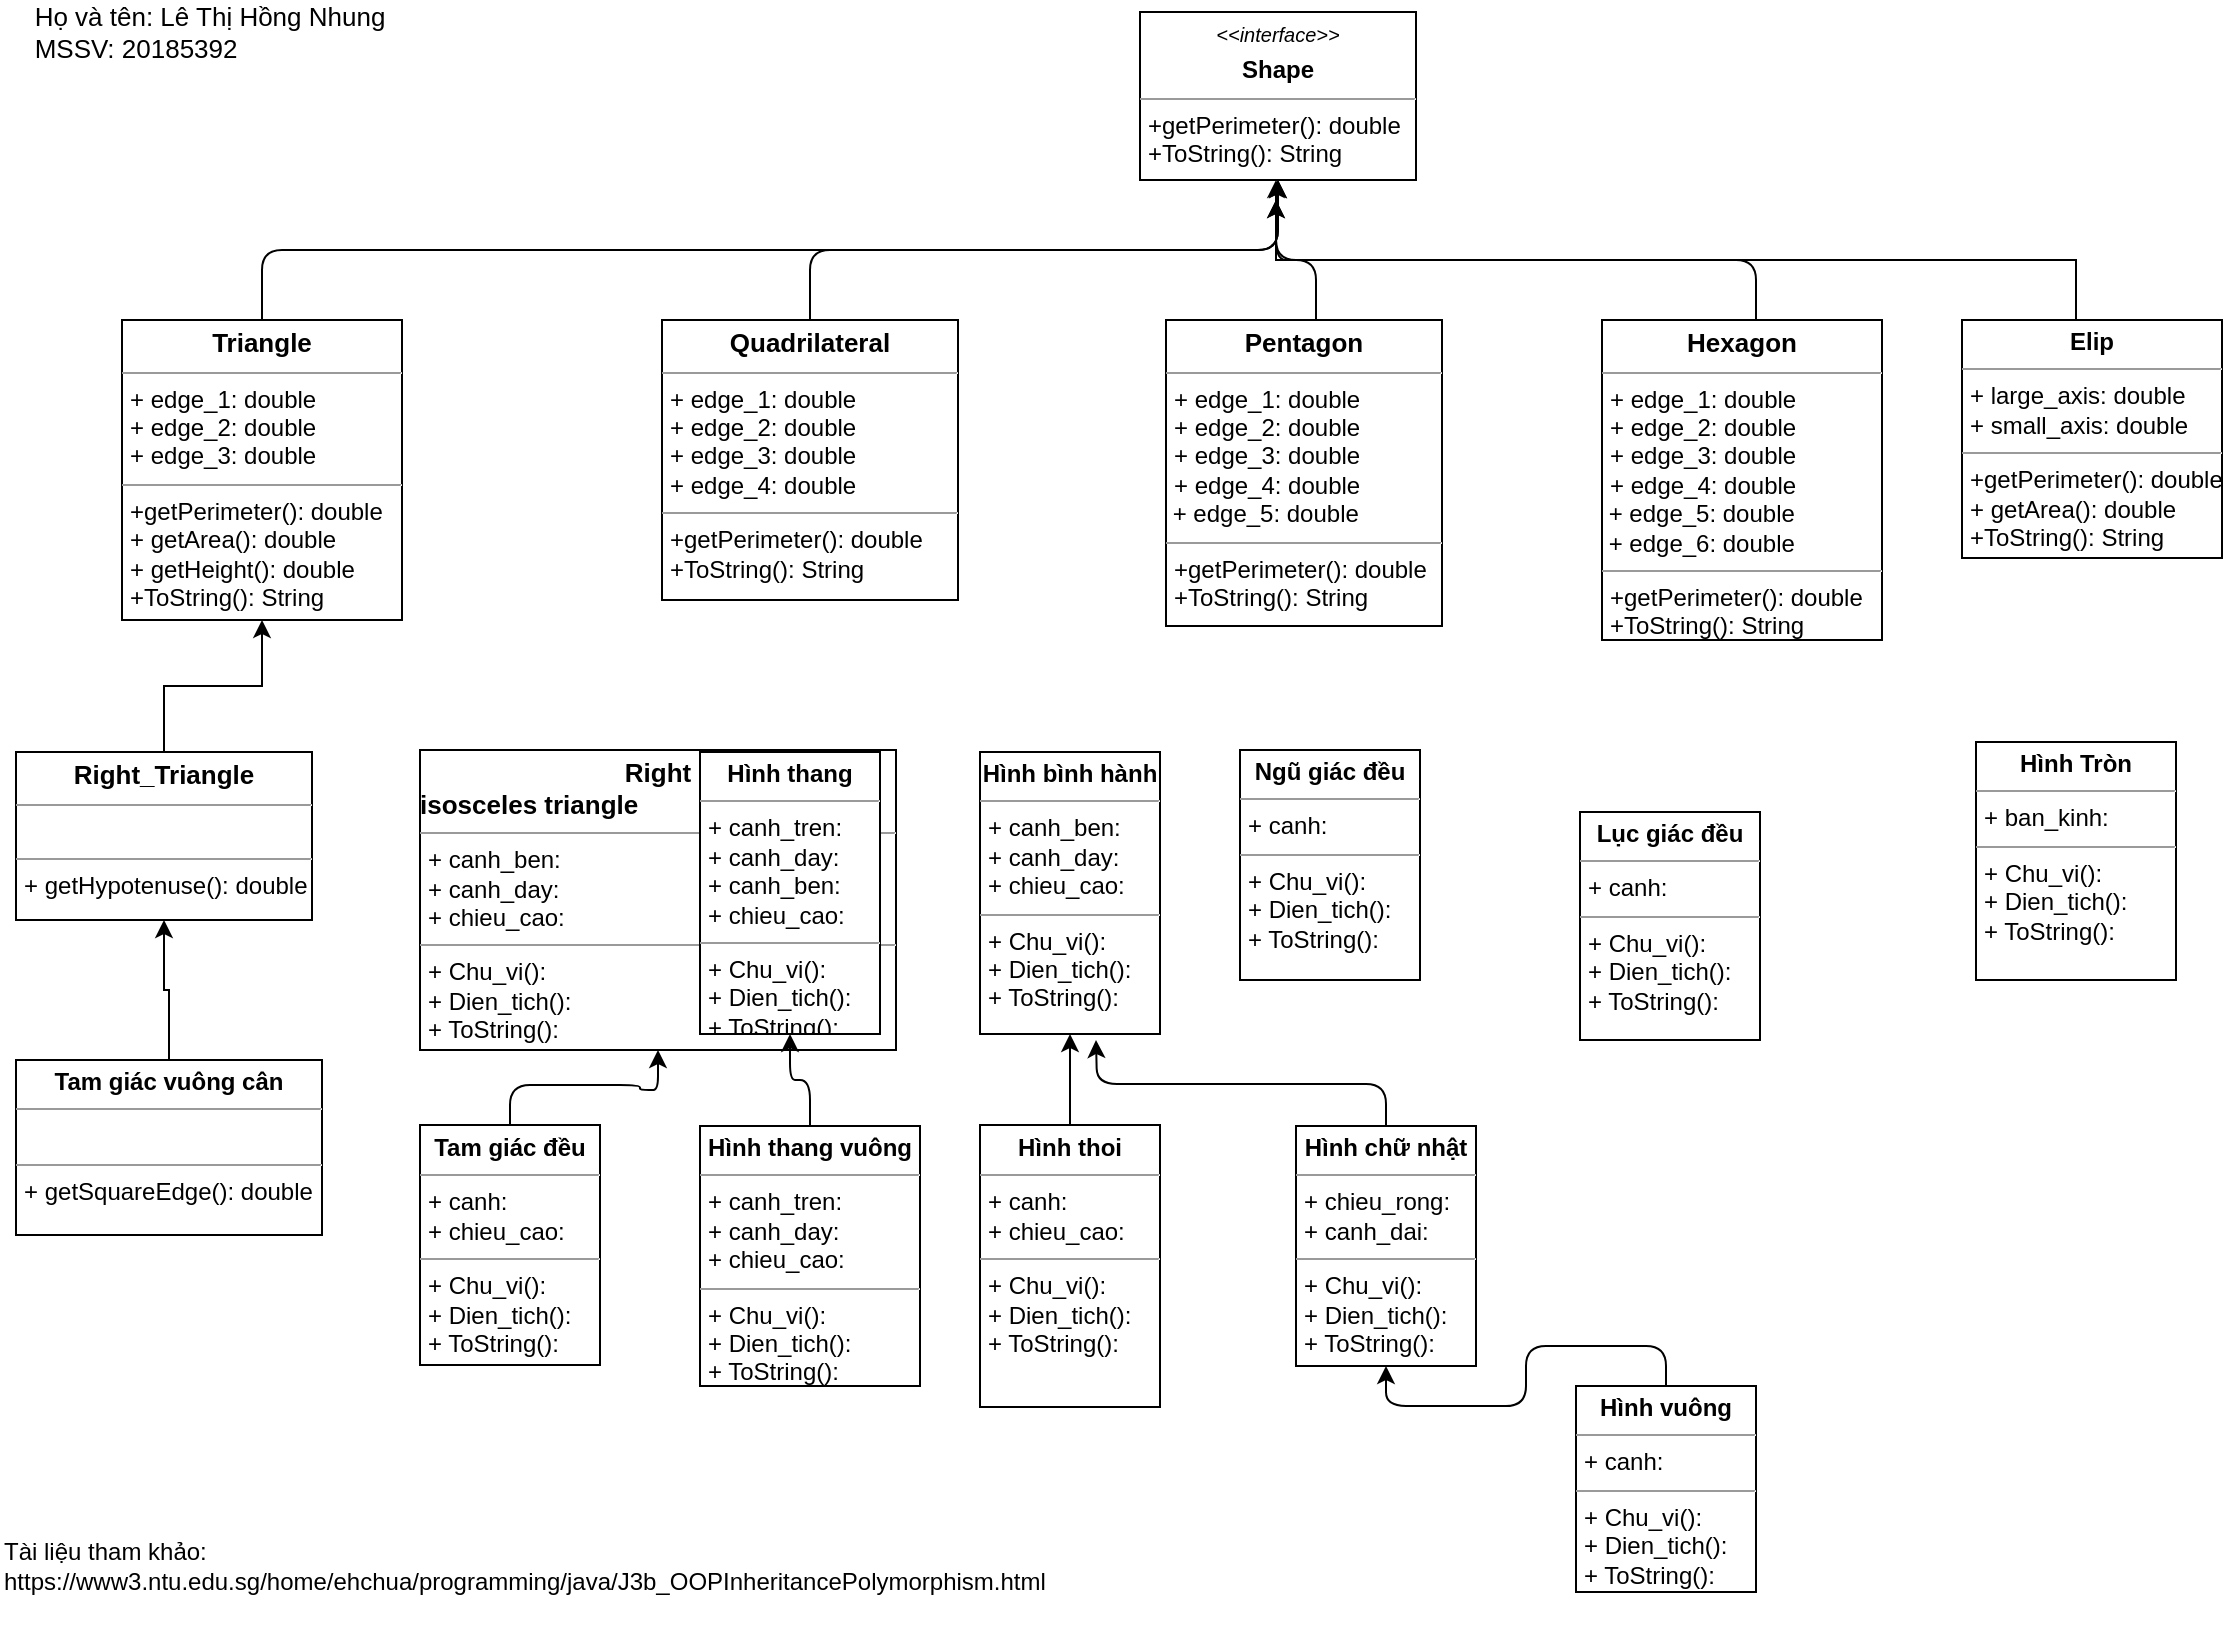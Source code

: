 <mxfile version="14.1.1" type="github">
  <diagram id="C5RBs43oDa-KdzZeNtuy" name="Page-1">
    <mxGraphModel dx="1351" dy="921" grid="1" gridSize="10" guides="1" tooltips="1" connect="1" arrows="1" fold="1" page="1" pageScale="1" pageWidth="1169" pageHeight="827" math="0" shadow="0">
      <root>
        <mxCell id="WIyWlLk6GJQsqaUBKTNV-0" />
        <mxCell id="WIyWlLk6GJQsqaUBKTNV-1" parent="WIyWlLk6GJQsqaUBKTNV-0" />
        <mxCell id="U2i1dE1MUxdrKTtORMYy-7" value="&lt;p style=&quot;margin: 0px ; margin-top: 4px ; text-align: center&quot;&gt;&lt;i&gt;&lt;font style=&quot;font-size: 10px&quot;&gt;&amp;lt;&amp;lt;interface&amp;gt;&amp;gt;&lt;/font&gt;&lt;/i&gt;&lt;/p&gt;&lt;p style=&quot;margin: 0px ; margin-top: 4px ; text-align: center&quot;&gt;&lt;b&gt;Shape&lt;/b&gt;&lt;/p&gt;&lt;hr size=&quot;1&quot;&gt;&lt;p style=&quot;margin: 0px ; margin-left: 4px&quot;&gt;+getPerimeter(): double&amp;nbsp;&lt;/p&gt;&lt;p style=&quot;margin: 0px ; margin-left: 4px&quot;&gt;+ToString(): String&lt;br&gt;&lt;/p&gt;" style="verticalAlign=top;align=left;overflow=fill;fontSize=12;fontFamily=Helvetica;html=1;" parent="WIyWlLk6GJQsqaUBKTNV-1" vertex="1">
          <mxGeometry x="582" y="16" width="138" height="84" as="geometry" />
        </mxCell>
        <mxCell id="U2i1dE1MUxdrKTtORMYy-20" style="edgeStyle=orthogonalEdgeStyle;orthogonalLoop=1;jettySize=auto;html=1;exitX=0.5;exitY=0;exitDx=0;exitDy=0;" parent="WIyWlLk6GJQsqaUBKTNV-1" source="U2i1dE1MUxdrKTtORMYy-12" target="U2i1dE1MUxdrKTtORMYy-7" edge="1">
          <mxGeometry relative="1" as="geometry" />
        </mxCell>
        <mxCell id="U2i1dE1MUxdrKTtORMYy-12" value="&lt;p style=&quot;margin: 0px ; margin-top: 4px ; text-align: center&quot;&gt;&lt;b&gt;&lt;font style=&quot;font-size: 13px&quot;&gt;Triangle&lt;/font&gt;&lt;/b&gt;&lt;br&gt;&lt;/p&gt;&lt;hr size=&quot;1&quot;&gt;&lt;p style=&quot;margin: 0px ; margin-left: 4px&quot;&gt;+ edge_1: double&lt;/p&gt;&lt;p style=&quot;margin: 0px ; margin-left: 4px&quot;&gt;+ edge_2: double&lt;/p&gt;&lt;p style=&quot;margin: 0px ; margin-left: 4px&quot;&gt;+ edge_3: double&lt;/p&gt;&lt;hr size=&quot;1&quot;&gt;&lt;p style=&quot;margin: 0px ; margin-left: 4px&quot;&gt;+getPerimeter(): double&amp;nbsp;&lt;br&gt;&lt;/p&gt;&lt;p style=&quot;margin: 0px ; margin-left: 4px&quot;&gt;+ getArea(): double&lt;/p&gt;&lt;p style=&quot;margin: 0px ; margin-left: 4px&quot;&gt;+ getHeight(): double&lt;/p&gt;&lt;p style=&quot;margin: 0px 0px 0px 4px&quot;&gt;+ToString(): String&lt;/p&gt;" style="verticalAlign=top;align=left;overflow=fill;fontSize=12;fontFamily=Helvetica;html=1;" parent="WIyWlLk6GJQsqaUBKTNV-1" vertex="1">
          <mxGeometry x="73" y="170" width="140" height="150" as="geometry" />
        </mxCell>
        <mxCell id="U2i1dE1MUxdrKTtORMYy-37" style="edgeStyle=orthogonalEdgeStyle;orthogonalLoop=1;jettySize=auto;html=1;exitX=0.5;exitY=0;exitDx=0;exitDy=0;entryX=0.5;entryY=1;entryDx=0;entryDy=0;" parent="WIyWlLk6GJQsqaUBKTNV-1" source="U2i1dE1MUxdrKTtORMYy-14" edge="1" target="U2i1dE1MUxdrKTtORMYy-7">
          <mxGeometry relative="1" as="geometry">
            <mxPoint x="466.714" y="156" as="targetPoint" />
          </mxGeometry>
        </mxCell>
        <mxCell id="U2i1dE1MUxdrKTtORMYy-14" value="&lt;p style=&quot;margin: 0px ; margin-top: 4px ; text-align: center&quot;&gt;&lt;font style=&quot;font-size: 13px&quot;&gt;&lt;b&gt;Quadrilateral&lt;/b&gt;&lt;/font&gt;&lt;br&gt;&lt;/p&gt;&lt;hr size=&quot;1&quot;&gt;&lt;p style=&quot;margin: 0px 0px 0px 4px&quot;&gt;+ edge_1: double&lt;/p&gt;&lt;p style=&quot;margin: 0px 0px 0px 4px&quot;&gt;+ edge_2: double&lt;/p&gt;&lt;p style=&quot;margin: 0px 0px 0px 4px&quot;&gt;+ edge_3: double&lt;/p&gt;&lt;p style=&quot;margin: 0px 0px 0px 4px&quot;&gt;+ edge_4: double&lt;/p&gt;&lt;hr size=&quot;1&quot;&gt;&lt;p style=&quot;margin: 0px 0px 0px 4px&quot;&gt;+getPerimeter(): double&amp;nbsp;&lt;/p&gt;&lt;p style=&quot;margin: 0px 0px 0px 4px&quot;&gt;+ToString(): String&lt;/p&gt;" style="verticalAlign=top;align=left;overflow=fill;fontSize=12;fontFamily=Helvetica;html=1;" parent="WIyWlLk6GJQsqaUBKTNV-1" vertex="1">
          <mxGeometry x="343" y="170" width="148" height="140" as="geometry" />
        </mxCell>
        <mxCell id="U2i1dE1MUxdrKTtORMYy-48" style="edgeStyle=orthogonalEdgeStyle;orthogonalLoop=1;jettySize=auto;html=1;exitX=0.5;exitY=0;exitDx=0;exitDy=0;" parent="WIyWlLk6GJQsqaUBKTNV-1" source="U2i1dE1MUxdrKTtORMYy-15" edge="1">
          <mxGeometry relative="1" as="geometry">
            <mxPoint x="650" y="110" as="targetPoint" />
            <Array as="points">
              <mxPoint x="670" y="187" />
              <mxPoint x="670" y="140" />
              <mxPoint x="650" y="140" />
            </Array>
          </mxGeometry>
        </mxCell>
        <mxCell id="U2i1dE1MUxdrKTtORMYy-15" value="&lt;p style=&quot;margin: 0px ; margin-top: 4px ; text-align: center&quot;&gt;&lt;b&gt;&lt;font style=&quot;font-size: 13px&quot;&gt;Pentagon&lt;/font&gt;&lt;/b&gt;&lt;br&gt;&lt;/p&gt;&lt;hr size=&quot;1&quot;&gt;&lt;p style=&quot;margin: 0px 0px 0px 4px&quot;&gt;+ edge_1: double&lt;/p&gt;&lt;p style=&quot;margin: 0px 0px 0px 4px&quot;&gt;+ edge_2: double&lt;/p&gt;&lt;p style=&quot;margin: 0px 0px 0px 4px&quot;&gt;+ edge_3: double&lt;/p&gt;&lt;p style=&quot;margin: 0px 0px 0px 4px&quot;&gt;+ edge_4: double&lt;/p&gt;&lt;div&gt;&amp;nbsp;+ edge_5: double&lt;/div&gt;&lt;hr size=&quot;1&quot;&gt;&lt;p style=&quot;margin: 0px 0px 0px 4px&quot;&gt;+getPerimeter(): double&amp;nbsp;&lt;/p&gt;&lt;p style=&quot;margin: 0px 0px 0px 4px&quot;&gt;+ToString(): String&lt;/p&gt;" style="verticalAlign=top;align=left;overflow=fill;fontSize=12;fontFamily=Helvetica;html=1;" parent="WIyWlLk6GJQsqaUBKTNV-1" vertex="1">
          <mxGeometry x="595" y="170" width="138" height="153" as="geometry" />
        </mxCell>
        <mxCell id="U2i1dE1MUxdrKTtORMYy-18" value="&lt;p style=&quot;margin: 0px ; margin-top: 4px ; text-align: center&quot;&gt;&lt;b&gt;Lục giác đều&lt;/b&gt;&lt;/p&gt;&lt;hr size=&quot;1&quot;&gt;&lt;p style=&quot;margin: 0px ; margin-left: 4px&quot;&gt;+ canh:&lt;/p&gt;&lt;hr size=&quot;1&quot;&gt;&lt;p style=&quot;margin: 0px ; margin-left: 4px&quot;&gt;+ Chu_vi():&lt;/p&gt;&lt;p style=&quot;margin: 0px ; margin-left: 4px&quot;&gt;+ Dien_tich():&lt;/p&gt;&lt;p style=&quot;margin: 0px ; margin-left: 4px&quot;&gt;+ ToString():&lt;/p&gt;" style="verticalAlign=top;align=left;overflow=fill;fontSize=12;fontFamily=Helvetica;html=1;" parent="WIyWlLk6GJQsqaUBKTNV-1" vertex="1">
          <mxGeometry x="802" y="416" width="90" height="114" as="geometry" />
        </mxCell>
        <mxCell id="SVeUUwwQWMhL4f8nwJyB-2" style="edgeStyle=orthogonalEdgeStyle;rounded=0;orthogonalLoop=1;jettySize=auto;html=1;exitX=0.5;exitY=0;exitDx=0;exitDy=0;entryX=0.5;entryY=1;entryDx=0;entryDy=0;" edge="1" parent="WIyWlLk6GJQsqaUBKTNV-1" source="U2i1dE1MUxdrKTtORMYy-33" target="U2i1dE1MUxdrKTtORMYy-12">
          <mxGeometry relative="1" as="geometry" />
        </mxCell>
        <mxCell id="U2i1dE1MUxdrKTtORMYy-33" value="&lt;p style=&quot;margin: 0px ; margin-top: 4px ; text-align: center&quot;&gt;&lt;b&gt;&lt;font style=&quot;font-size: 13px&quot;&gt;Right_Triangle&lt;/font&gt;&lt;/b&gt;&lt;/p&gt;&lt;hr size=&quot;1&quot;&gt;&lt;p style=&quot;margin: 0px ; margin-left: 4px&quot;&gt;&lt;br&gt;&lt;/p&gt;&lt;hr size=&quot;1&quot;&gt;&lt;p style=&quot;margin: 0px ; margin-left: 4px&quot;&gt;+ getHypotenuse(): double&lt;/p&gt;" style="verticalAlign=top;align=left;overflow=fill;fontSize=12;fontFamily=Helvetica;html=1;" parent="WIyWlLk6GJQsqaUBKTNV-1" vertex="1">
          <mxGeometry x="20" y="386" width="148" height="84" as="geometry" />
        </mxCell>
        <mxCell id="U2i1dE1MUxdrKTtORMYy-34" value="&lt;p style=&quot;margin: 4px 0px 0px ; text-align: center ; font-size: 13px&quot;&gt;&lt;b&gt;&lt;font style=&quot;font-size: 13px&quot;&gt;Right&lt;/font&gt;&lt;/b&gt;&lt;/p&gt;&lt;b style=&quot;font-size: 13px&quot;&gt;&lt;font style=&quot;font-size: 13px&quot;&gt;isosceles triangle&lt;/font&gt;&lt;/b&gt;&lt;hr size=&quot;1&quot;&gt;&lt;p style=&quot;margin: 0px ; margin-left: 4px&quot;&gt;+ canh_ben:&lt;/p&gt;&lt;p style=&quot;margin: 0px ; margin-left: 4px&quot;&gt;+ canh_day:&lt;/p&gt;&lt;p style=&quot;margin: 0px ; margin-left: 4px&quot;&gt;+ chieu_cao:&lt;/p&gt;&lt;hr size=&quot;1&quot;&gt;&lt;p style=&quot;margin: 0px ; margin-left: 4px&quot;&gt;+ Chu_vi():&lt;/p&gt;&lt;p style=&quot;margin: 0px ; margin-left: 4px&quot;&gt;+ Dien_tich():&lt;/p&gt;&lt;p style=&quot;margin: 0px ; margin-left: 4px&quot;&gt;+ ToString():&lt;/p&gt;" style="verticalAlign=top;align=left;overflow=fill;fontSize=12;fontFamily=Helvetica;html=1;" parent="WIyWlLk6GJQsqaUBKTNV-1" vertex="1">
          <mxGeometry x="222" y="385" width="238" height="150" as="geometry" />
        </mxCell>
        <mxCell id="U2i1dE1MUxdrKTtORMYy-63" style="edgeStyle=orthogonalEdgeStyle;orthogonalLoop=1;jettySize=auto;html=1;exitX=0.5;exitY=0;exitDx=0;exitDy=0;entryX=0.5;entryY=1;entryDx=0;entryDy=0;" parent="WIyWlLk6GJQsqaUBKTNV-1" source="U2i1dE1MUxdrKTtORMYy-35" target="U2i1dE1MUxdrKTtORMYy-34" edge="1">
          <mxGeometry relative="1" as="geometry" />
        </mxCell>
        <mxCell id="U2i1dE1MUxdrKTtORMYy-35" value="&lt;p style=&quot;margin: 0px ; margin-top: 4px ; text-align: center&quot;&gt;&lt;b&gt;Tam giác đều&lt;/b&gt;&lt;/p&gt;&lt;hr size=&quot;1&quot;&gt;&lt;p style=&quot;margin: 0px ; margin-left: 4px&quot;&gt;+ canh:&lt;/p&gt;&lt;p style=&quot;margin: 0px ; margin-left: 4px&quot;&gt;+ chieu_cao:&lt;/p&gt;&lt;hr size=&quot;1&quot;&gt;&lt;p style=&quot;margin: 0px ; margin-left: 4px&quot;&gt;+ Chu_vi():&lt;/p&gt;&lt;p style=&quot;margin: 0px ; margin-left: 4px&quot;&gt;+ Dien_tich():&lt;/p&gt;&lt;p style=&quot;margin: 0px ; margin-left: 4px&quot;&gt;+ ToString():&lt;/p&gt;" style="verticalAlign=top;align=left;overflow=fill;fontSize=12;fontFamily=Helvetica;html=1;" parent="WIyWlLk6GJQsqaUBKTNV-1" vertex="1">
          <mxGeometry x="222" y="572.5" width="90" height="120" as="geometry" />
        </mxCell>
        <mxCell id="U2i1dE1MUxdrKTtORMYy-42" value="&lt;p style=&quot;margin: 0px ; margin-top: 4px ; text-align: center&quot;&gt;&lt;b&gt;Hình thang&lt;/b&gt;&lt;/p&gt;&lt;hr size=&quot;1&quot;&gt;&lt;p style=&quot;margin: 0px ; margin-left: 4px&quot;&gt;+ canh_tren:&lt;/p&gt;&lt;p style=&quot;margin: 0px ; margin-left: 4px&quot;&gt;+ canh_day:&lt;/p&gt;&lt;p style=&quot;margin: 0px ; margin-left: 4px&quot;&gt;+ canh_ben:&lt;/p&gt;&lt;p style=&quot;margin: 0px ; margin-left: 4px&quot;&gt;+ chieu_cao:&lt;/p&gt;&lt;hr size=&quot;1&quot;&gt;&lt;p style=&quot;margin: 0px ; margin-left: 4px&quot;&gt;+ Chu_vi():&lt;/p&gt;&lt;p style=&quot;margin: 0px ; margin-left: 4px&quot;&gt;+ Dien_tich():&lt;/p&gt;&lt;p style=&quot;margin: 0px ; margin-left: 4px&quot;&gt;+ ToString():&lt;/p&gt;&lt;p style=&quot;margin: 0px ; margin-left: 4px&quot;&gt;&lt;br&gt;&lt;/p&gt;" style="verticalAlign=top;align=left;overflow=fill;fontSize=12;fontFamily=Helvetica;html=1;" parent="WIyWlLk6GJQsqaUBKTNV-1" vertex="1">
          <mxGeometry x="362" y="386" width="90" height="141" as="geometry" />
        </mxCell>
        <mxCell id="U2i1dE1MUxdrKTtORMYy-43" value="&lt;p style=&quot;margin: 0px ; margin-top: 4px ; text-align: center&quot;&gt;&lt;b&gt;Hình bình hành&lt;/b&gt;&lt;/p&gt;&lt;hr size=&quot;1&quot;&gt;&lt;p style=&quot;margin: 0px ; margin-left: 4px&quot;&gt;+ canh_ben:&lt;/p&gt;&lt;p style=&quot;margin: 0px ; margin-left: 4px&quot;&gt;+ canh_day:&lt;br&gt;&lt;/p&gt;&lt;p style=&quot;margin: 0px ; margin-left: 4px&quot;&gt;+ chieu_cao:&lt;/p&gt;&lt;hr size=&quot;1&quot;&gt;&lt;p style=&quot;margin: 0px ; margin-left: 4px&quot;&gt;+ Chu_vi():&lt;/p&gt;&lt;p style=&quot;margin: 0px ; margin-left: 4px&quot;&gt;+ Dien_tich():&lt;/p&gt;&lt;p style=&quot;margin: 0px ; margin-left: 4px&quot;&gt;+ ToString():&lt;/p&gt;" style="verticalAlign=top;align=left;overflow=fill;fontSize=12;fontFamily=Helvetica;html=1;" parent="WIyWlLk6GJQsqaUBKTNV-1" vertex="1">
          <mxGeometry x="502" y="386" width="90" height="141" as="geometry" />
        </mxCell>
        <mxCell id="U2i1dE1MUxdrKTtORMYy-46" value="&lt;p style=&quot;margin: 0px ; margin-top: 4px ; text-align: center&quot;&gt;&lt;b&gt;Ngũ giác đều&lt;/b&gt;&lt;/p&gt;&lt;hr size=&quot;1&quot;&gt;&lt;p style=&quot;margin: 0px ; margin-left: 4px&quot;&gt;+ canh:&lt;/p&gt;&lt;hr size=&quot;1&quot;&gt;&lt;p style=&quot;margin: 0px ; margin-left: 4px&quot;&gt;+ Chu_vi():&lt;/p&gt;&lt;p style=&quot;margin: 0px ; margin-left: 4px&quot;&gt;+ Dien_tich():&lt;/p&gt;&lt;p style=&quot;margin: 0px ; margin-left: 4px&quot;&gt;+ ToString():&lt;/p&gt;" style="verticalAlign=top;align=left;overflow=fill;fontSize=12;fontFamily=Helvetica;html=1;" parent="WIyWlLk6GJQsqaUBKTNV-1" vertex="1">
          <mxGeometry x="632" y="385" width="90" height="115" as="geometry" />
        </mxCell>
        <mxCell id="U2i1dE1MUxdrKTtORMYy-51" style="edgeStyle=orthogonalEdgeStyle;orthogonalLoop=1;jettySize=auto;html=1;exitX=0.5;exitY=0;exitDx=0;exitDy=0;" parent="WIyWlLk6GJQsqaUBKTNV-1" source="U2i1dE1MUxdrKTtORMYy-50" edge="1">
          <mxGeometry relative="1" as="geometry">
            <mxPoint x="650" y="110" as="targetPoint" />
            <Array as="points">
              <mxPoint x="890" y="180" />
              <mxPoint x="890" y="140" />
              <mxPoint x="650" y="140" />
            </Array>
          </mxGeometry>
        </mxCell>
        <mxCell id="U2i1dE1MUxdrKTtORMYy-50" value="&lt;p style=&quot;margin: 0px ; margin-top: 4px ; text-align: center&quot;&gt;&lt;b&gt;&lt;font style=&quot;font-size: 13px&quot;&gt;Hexagon&lt;/font&gt;&lt;/b&gt;&lt;br&gt;&lt;/p&gt;&lt;hr size=&quot;1&quot;&gt;&lt;p style=&quot;margin: 0px 0px 0px 4px&quot;&gt;+ edge_1: double&lt;/p&gt;&lt;p style=&quot;margin: 0px 0px 0px 4px&quot;&gt;+ edge_2: double&lt;/p&gt;&lt;p style=&quot;margin: 0px 0px 0px 4px&quot;&gt;+ edge_3: double&lt;/p&gt;&lt;p style=&quot;margin: 0px 0px 0px 4px&quot;&gt;+ edge_4: double&lt;/p&gt;&lt;div&gt;&amp;nbsp;+ edge_5: double&lt;/div&gt;&lt;div&gt;&amp;nbsp;+ edge_6: double&lt;/div&gt;&lt;hr size=&quot;1&quot;&gt;&lt;p style=&quot;margin: 0px 0px 0px 4px&quot;&gt;+getPerimeter(): double&amp;nbsp;&lt;/p&gt;&lt;p style=&quot;margin: 0px 0px 0px 4px&quot;&gt;+ToString(): String&lt;/p&gt;" style="verticalAlign=top;align=left;overflow=fill;fontSize=12;fontFamily=Helvetica;html=1;" parent="WIyWlLk6GJQsqaUBKTNV-1" vertex="1">
          <mxGeometry x="813" y="170" width="140" height="160" as="geometry" />
        </mxCell>
        <mxCell id="SVeUUwwQWMhL4f8nwJyB-0" style="edgeStyle=orthogonalEdgeStyle;rounded=0;orthogonalLoop=1;jettySize=auto;html=1;exitX=0.5;exitY=0;exitDx=0;exitDy=0;" edge="1" parent="WIyWlLk6GJQsqaUBKTNV-1" source="U2i1dE1MUxdrKTtORMYy-53">
          <mxGeometry relative="1" as="geometry">
            <mxPoint x="650" y="100" as="targetPoint" />
            <Array as="points">
              <mxPoint x="1050" y="140" />
              <mxPoint x="650" y="140" />
            </Array>
          </mxGeometry>
        </mxCell>
        <mxCell id="U2i1dE1MUxdrKTtORMYy-53" value="&lt;p style=&quot;margin: 0px ; margin-top: 4px ; text-align: center&quot;&gt;&lt;b&gt;Elip&lt;/b&gt;&lt;/p&gt;&lt;hr size=&quot;1&quot;&gt;&lt;p style=&quot;margin: 0px ; margin-left: 4px&quot;&gt;+ large_axis: double&lt;/p&gt;&lt;p style=&quot;margin: 0px ; margin-left: 4px&quot;&gt;+ small_axis: double&lt;/p&gt;&lt;hr size=&quot;1&quot;&gt;&lt;p style=&quot;margin: 0px 0px 0px 4px&quot;&gt;+getPerimeter(): double&amp;nbsp;&lt;br&gt;&lt;/p&gt;&lt;p style=&quot;margin: 0px 0px 0px 4px&quot;&gt;+ getArea(): double&lt;/p&gt;&lt;p style=&quot;margin: 0px 0px 0px 4px&quot;&gt;+ToString(): String&lt;/p&gt;" style="verticalAlign=top;align=left;overflow=fill;fontSize=12;fontFamily=Helvetica;html=1;" parent="WIyWlLk6GJQsqaUBKTNV-1" vertex="1">
          <mxGeometry x="993" y="170" width="130" height="119" as="geometry" />
        </mxCell>
        <mxCell id="U2i1dE1MUxdrKTtORMYy-55" value="&lt;p style=&quot;margin: 0px ; margin-top: 4px ; text-align: center&quot;&gt;&lt;b&gt;Hình Tròn&lt;/b&gt;&lt;/p&gt;&lt;hr size=&quot;1&quot;&gt;&lt;p style=&quot;margin: 0px ; margin-left: 4px&quot;&gt;+ ban_kinh:&lt;/p&gt;&lt;hr size=&quot;1&quot;&gt;&lt;p style=&quot;margin: 0px ; margin-left: 4px&quot;&gt;+ Chu_vi():&lt;/p&gt;&lt;p style=&quot;margin: 0px ; margin-left: 4px&quot;&gt;+ Dien_tich():&lt;/p&gt;&lt;p style=&quot;margin: 0px ; margin-left: 4px&quot;&gt;+ ToString():&lt;/p&gt;" style="verticalAlign=top;align=left;overflow=fill;fontSize=12;fontFamily=Helvetica;html=1;" parent="WIyWlLk6GJQsqaUBKTNV-1" vertex="1">
          <mxGeometry x="1000" y="381" width="100" height="119" as="geometry" />
        </mxCell>
        <mxCell id="SVeUUwwQWMhL4f8nwJyB-3" style="edgeStyle=orthogonalEdgeStyle;rounded=0;orthogonalLoop=1;jettySize=auto;html=1;exitX=0.5;exitY=0;exitDx=0;exitDy=0;entryX=0.5;entryY=1;entryDx=0;entryDy=0;" edge="1" parent="WIyWlLk6GJQsqaUBKTNV-1" source="U2i1dE1MUxdrKTtORMYy-60" target="U2i1dE1MUxdrKTtORMYy-33">
          <mxGeometry relative="1" as="geometry" />
        </mxCell>
        <mxCell id="U2i1dE1MUxdrKTtORMYy-60" value="&lt;p style=&quot;margin: 0px ; margin-top: 4px ; text-align: center&quot;&gt;&lt;b&gt;Tam giác vuông cân&lt;/b&gt;&lt;/p&gt;&lt;hr size=&quot;1&quot;&gt;&lt;p style=&quot;margin: 0px ; margin-left: 4px&quot;&gt;&lt;br&gt;&lt;/p&gt;&lt;hr size=&quot;1&quot;&gt;&lt;p style=&quot;margin: 0px ; margin-left: 4px&quot;&gt;+ getSquareEdge(): double&lt;/p&gt;" style="verticalAlign=top;align=left;overflow=fill;fontSize=12;fontFamily=Helvetica;html=1;" parent="WIyWlLk6GJQsqaUBKTNV-1" vertex="1">
          <mxGeometry x="20" y="540" width="153" height="87.5" as="geometry" />
        </mxCell>
        <mxCell id="U2i1dE1MUxdrKTtORMYy-67" style="edgeStyle=orthogonalEdgeStyle;orthogonalLoop=1;jettySize=auto;html=1;exitX=0.5;exitY=0;exitDx=0;exitDy=0;entryX=0.5;entryY=1;entryDx=0;entryDy=0;" parent="WIyWlLk6GJQsqaUBKTNV-1" source="U2i1dE1MUxdrKTtORMYy-65" target="U2i1dE1MUxdrKTtORMYy-42" edge="1">
          <mxGeometry relative="1" as="geometry" />
        </mxCell>
        <mxCell id="U2i1dE1MUxdrKTtORMYy-65" value="&lt;p style=&quot;margin: 0px ; margin-top: 4px ; text-align: center&quot;&gt;&lt;b&gt;Hình thang vuông&lt;/b&gt;&lt;/p&gt;&lt;hr size=&quot;1&quot;&gt;&lt;p style=&quot;margin: 0px ; margin-left: 4px&quot;&gt;+ canh_tren:&lt;/p&gt;&lt;p style=&quot;margin: 0px ; margin-left: 4px&quot;&gt;+ canh_day:&lt;/p&gt;&lt;p style=&quot;margin: 0px ; margin-left: 4px&quot;&gt;+ chieu_cao:&lt;br&gt;&lt;/p&gt;&lt;hr size=&quot;1&quot;&gt;&lt;p style=&quot;margin: 0px ; margin-left: 4px&quot;&gt;+ Chu_vi():&lt;/p&gt;&lt;p style=&quot;margin: 0px ; margin-left: 4px&quot;&gt;+ Dien_tich():&lt;/p&gt;&lt;p style=&quot;margin: 0px ; margin-left: 4px&quot;&gt;+ ToString():&lt;/p&gt;&lt;p style=&quot;margin: 0px ; margin-left: 4px&quot;&gt;&lt;br&gt;&lt;/p&gt;" style="verticalAlign=top;align=left;overflow=fill;fontSize=12;fontFamily=Helvetica;html=1;" parent="WIyWlLk6GJQsqaUBKTNV-1" vertex="1">
          <mxGeometry x="362" y="573" width="110" height="130" as="geometry" />
        </mxCell>
        <mxCell id="U2i1dE1MUxdrKTtORMYy-75" style="edgeStyle=orthogonalEdgeStyle;orthogonalLoop=1;jettySize=auto;html=1;exitX=0.5;exitY=0;exitDx=0;exitDy=0;" parent="WIyWlLk6GJQsqaUBKTNV-1" source="U2i1dE1MUxdrKTtORMYy-68" edge="1">
          <mxGeometry relative="1" as="geometry">
            <mxPoint x="560.0" y="530" as="targetPoint" />
          </mxGeometry>
        </mxCell>
        <mxCell id="U2i1dE1MUxdrKTtORMYy-68" value="&lt;p style=&quot;margin: 0px ; margin-top: 4px ; text-align: center&quot;&gt;&lt;b&gt;Hình chữ nhật&lt;/b&gt;&lt;/p&gt;&lt;hr size=&quot;1&quot;&gt;&lt;p style=&quot;margin: 0px ; margin-left: 4px&quot;&gt;+ chieu_rong:&lt;/p&gt;&lt;p style=&quot;margin: 0px ; margin-left: 4px&quot;&gt;+ canh_dai:&lt;/p&gt;&lt;hr size=&quot;1&quot;&gt;&lt;p style=&quot;margin: 0px ; margin-left: 4px&quot;&gt;+ Chu_vi():&lt;/p&gt;&lt;p style=&quot;margin: 0px ; margin-left: 4px&quot;&gt;+ Dien_tich():&lt;/p&gt;&lt;p style=&quot;margin: 0px ; margin-left: 4px&quot;&gt;+ ToString():&lt;/p&gt;" style="verticalAlign=top;align=left;overflow=fill;fontSize=12;fontFamily=Helvetica;html=1;" parent="WIyWlLk6GJQsqaUBKTNV-1" vertex="1">
          <mxGeometry x="660" y="573" width="90" height="120" as="geometry" />
        </mxCell>
        <mxCell id="U2i1dE1MUxdrKTtORMYy-74" style="edgeStyle=orthogonalEdgeStyle;orthogonalLoop=1;jettySize=auto;html=1;exitX=0.5;exitY=0;exitDx=0;exitDy=0;entryX=0.5;entryY=1;entryDx=0;entryDy=0;" parent="WIyWlLk6GJQsqaUBKTNV-1" source="U2i1dE1MUxdrKTtORMYy-70" target="U2i1dE1MUxdrKTtORMYy-43" edge="1">
          <mxGeometry relative="1" as="geometry" />
        </mxCell>
        <mxCell id="U2i1dE1MUxdrKTtORMYy-70" value="&lt;p style=&quot;margin: 0px ; margin-top: 4px ; text-align: center&quot;&gt;&lt;b&gt;Hình thoi&lt;/b&gt;&lt;/p&gt;&lt;hr size=&quot;1&quot;&gt;&lt;p style=&quot;margin: 0px ; margin-left: 4px&quot;&gt;+ canh:&lt;/p&gt;&lt;p style=&quot;margin: 0px ; margin-left: 4px&quot;&gt;+ chieu_cao:&lt;/p&gt;&lt;hr size=&quot;1&quot;&gt;&lt;p style=&quot;margin: 0px ; margin-left: 4px&quot;&gt;+ Chu_vi():&lt;/p&gt;&lt;p style=&quot;margin: 0px ; margin-left: 4px&quot;&gt;+ Dien_tich():&lt;/p&gt;&lt;p style=&quot;margin: 0px ; margin-left: 4px&quot;&gt;+ ToString():&lt;/p&gt;" style="verticalAlign=top;align=left;overflow=fill;fontSize=12;fontFamily=Helvetica;html=1;" parent="WIyWlLk6GJQsqaUBKTNV-1" vertex="1">
          <mxGeometry x="502" y="572.5" width="90" height="141" as="geometry" />
        </mxCell>
        <mxCell id="U2i1dE1MUxdrKTtORMYy-76" style="edgeStyle=orthogonalEdgeStyle;orthogonalLoop=1;jettySize=auto;html=1;exitX=0.5;exitY=0;exitDx=0;exitDy=0;entryX=0.5;entryY=1;entryDx=0;entryDy=0;" parent="WIyWlLk6GJQsqaUBKTNV-1" source="U2i1dE1MUxdrKTtORMYy-72" target="U2i1dE1MUxdrKTtORMYy-68" edge="1">
          <mxGeometry relative="1" as="geometry" />
        </mxCell>
        <mxCell id="U2i1dE1MUxdrKTtORMYy-72" value="&lt;p style=&quot;margin: 0px ; margin-top: 4px ; text-align: center&quot;&gt;&lt;b&gt;Hình vuông&lt;/b&gt;&lt;/p&gt;&lt;hr size=&quot;1&quot;&gt;&lt;p style=&quot;margin: 0px ; margin-left: 4px&quot;&gt;+ canh:&lt;/p&gt;&lt;hr size=&quot;1&quot;&gt;&lt;p style=&quot;margin: 0px ; margin-left: 4px&quot;&gt;+ Chu_vi():&lt;/p&gt;&lt;p style=&quot;margin: 0px ; margin-left: 4px&quot;&gt;+ Dien_tich():&lt;/p&gt;&lt;p style=&quot;margin: 0px ; margin-left: 4px&quot;&gt;+ ToString():&lt;/p&gt;" style="verticalAlign=top;align=left;overflow=fill;fontSize=12;fontFamily=Helvetica;html=1;" parent="WIyWlLk6GJQsqaUBKTNV-1" vertex="1">
          <mxGeometry x="800" y="703" width="90" height="103" as="geometry" />
        </mxCell>
        <mxCell id="U2i1dE1MUxdrKTtORMYy-81" value="&lt;span style=&quot;font-size: 13px&quot;&gt;&lt;font style=&quot;font-size: 13px&quot;&gt;Họ và tên: Lê Thị Hồng Nhung&lt;br&gt;&lt;/font&gt;&lt;/span&gt;&lt;div style=&quot;text-align: left ; font-size: 13px&quot;&gt;&lt;span&gt;&lt;font style=&quot;font-size: 13px&quot;&gt;MSSV: 20185392&lt;/font&gt;&lt;/span&gt;&lt;/div&gt;" style="text;html=1;strokeColor=none;fillColor=none;align=center;verticalAlign=middle;whiteSpace=wrap;fontStyle=0;" parent="WIyWlLk6GJQsqaUBKTNV-1" vertex="1">
          <mxGeometry x="12" y="16" width="210" height="20" as="geometry" />
        </mxCell>
        <mxCell id="U2i1dE1MUxdrKTtORMYy-83" value="Tài liệu tham khảo: &lt;br&gt;https://www3.ntu.edu.sg/home/ehchua/programming/java/J3b_OOPInheritancePolymorphism.html" style="text;html=1;strokeColor=none;fillColor=none;align=left;verticalAlign=middle;whiteSpace=wrap;rounded=0;" parent="WIyWlLk6GJQsqaUBKTNV-1" vertex="1">
          <mxGeometry x="12" y="760" width="680" height="66" as="geometry" />
        </mxCell>
      </root>
    </mxGraphModel>
  </diagram>
</mxfile>
